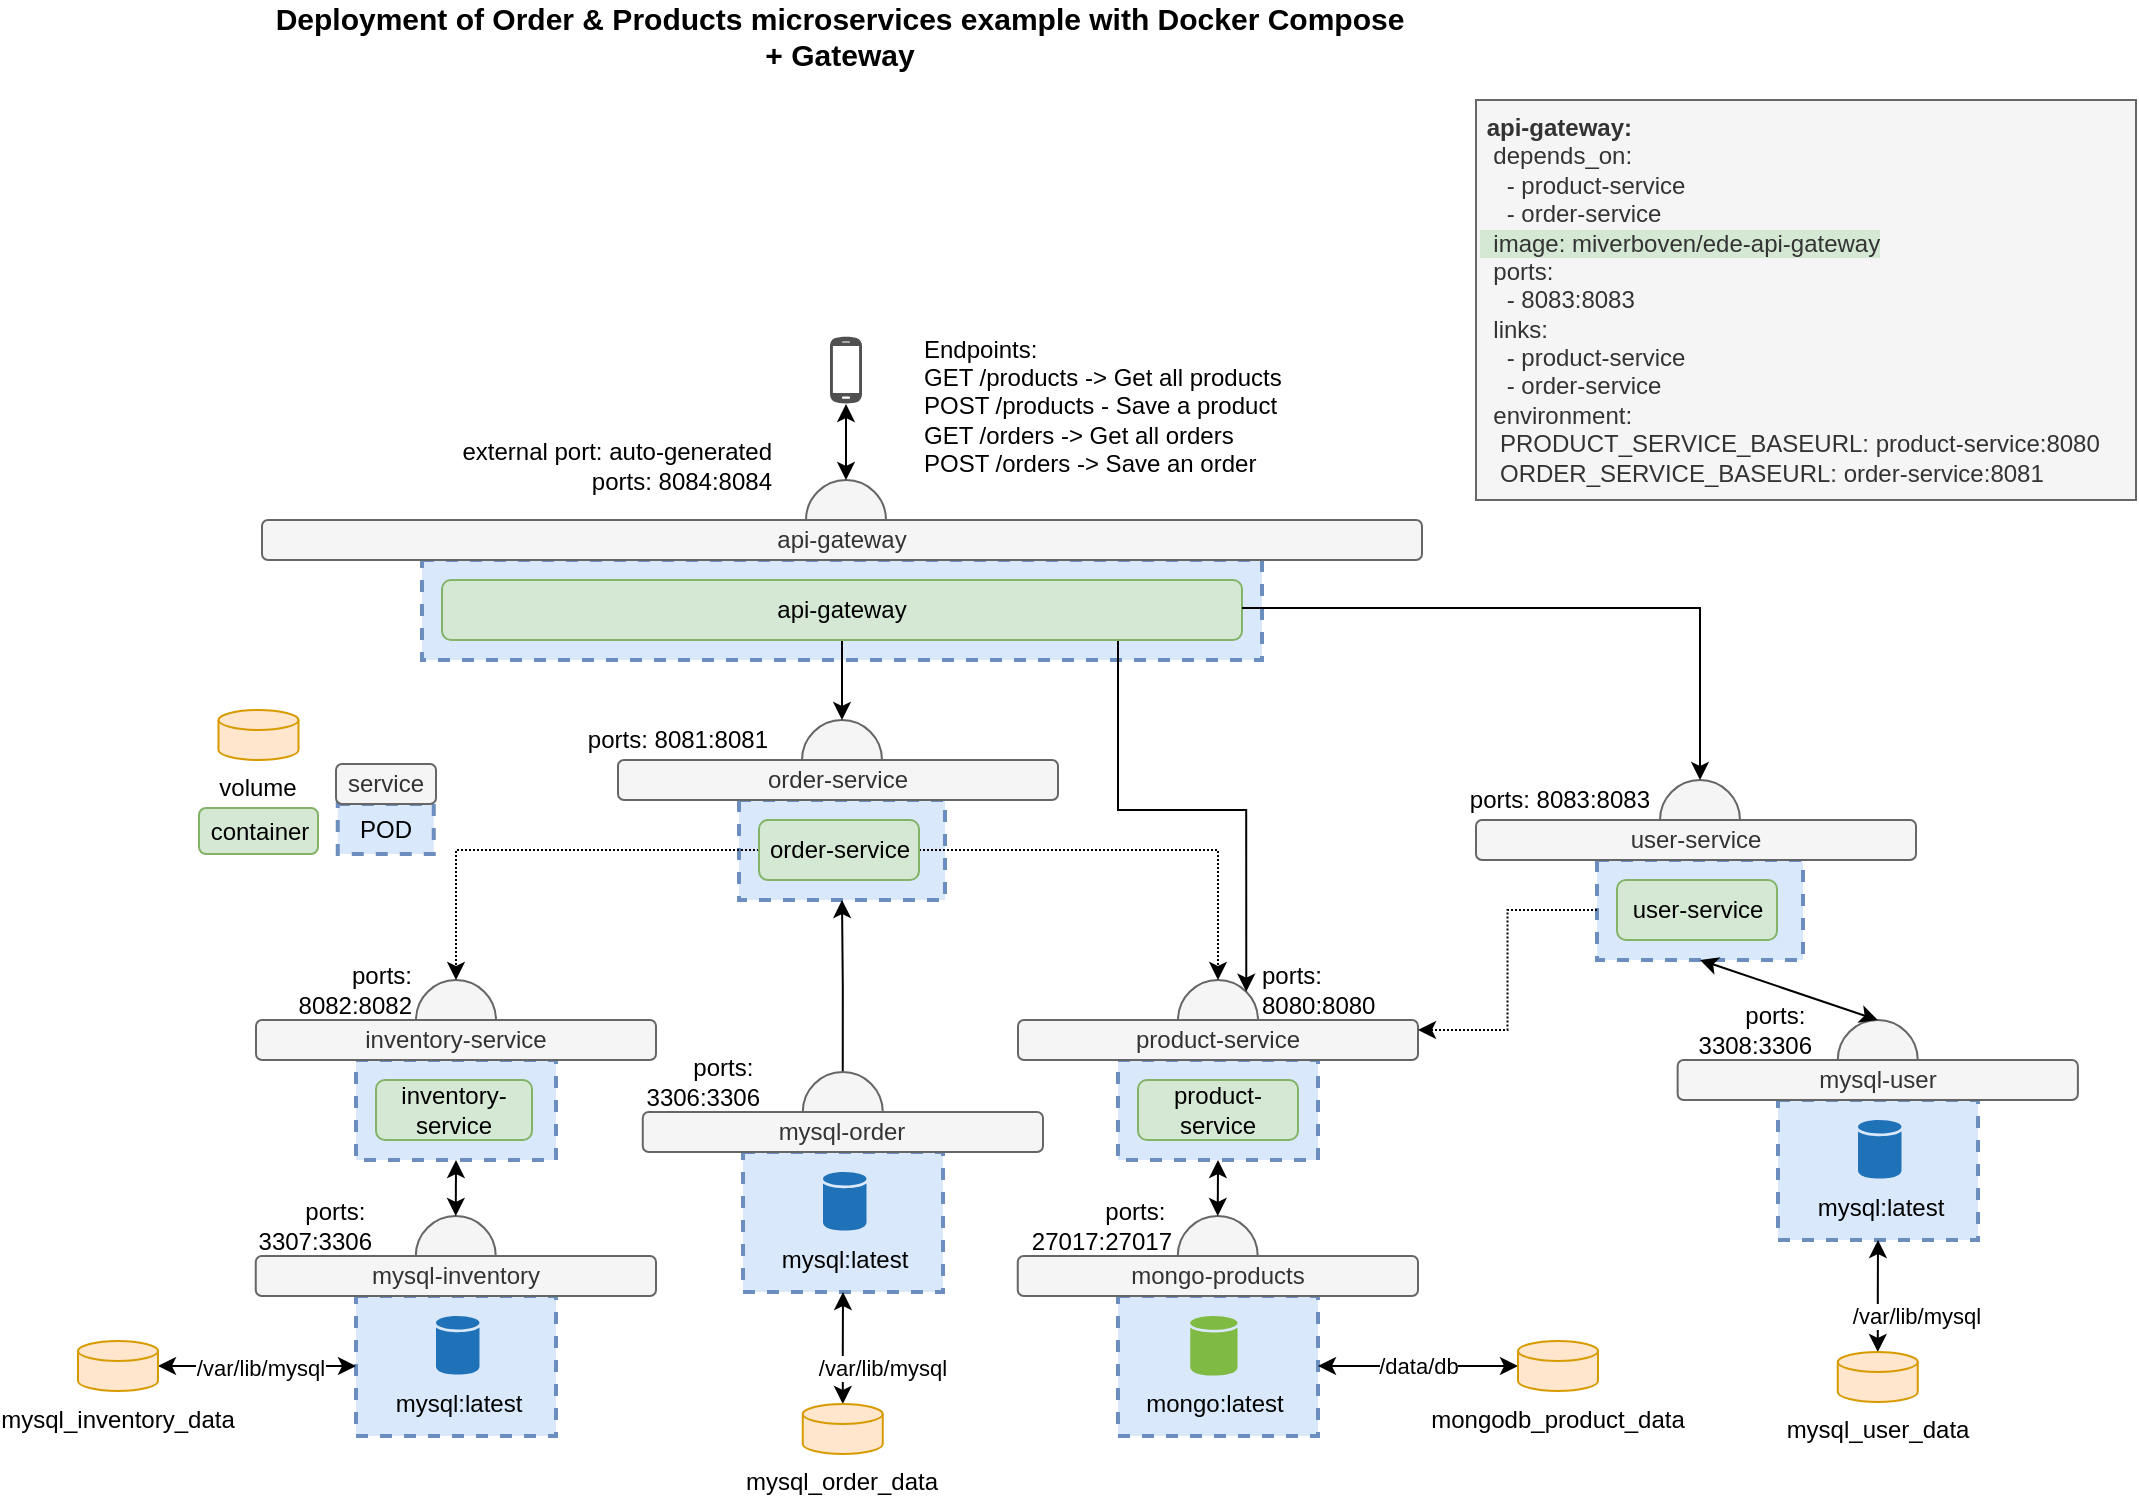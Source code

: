 <mxfile version="24.7.17">
  <diagram name="Pagina-1" id="ktUSksA7A65I0feHBJkn">
    <mxGraphModel dx="1221" dy="652" grid="1" gridSize="10" guides="1" tooltips="1" connect="1" arrows="1" fold="1" page="1" pageScale="1" pageWidth="1169" pageHeight="827" math="0" shadow="0">
      <root>
        <mxCell id="0" />
        <mxCell id="1" parent="0" />
        <mxCell id="1_Ex-PggShJAfTCzqo_c-1" value="" style="ellipse;whiteSpace=wrap;html=1;aspect=fixed;strokeWidth=1;fillColor=#f5f5f5;strokeColor=#666666;fontColor=#333333;" parent="1" vertex="1">
          <mxGeometry x="600" y="522" width="40" height="40" as="geometry" />
        </mxCell>
        <mxCell id="1_Ex-PggShJAfTCzqo_c-2" value="" style="ellipse;whiteSpace=wrap;html=1;aspect=fixed;strokeWidth=1;fillColor=#f5f5f5;strokeColor=#666666;fontColor=#333333;" parent="1" vertex="1">
          <mxGeometry x="219" y="522" width="40" height="40" as="geometry" />
        </mxCell>
        <mxCell id="1_Ex-PggShJAfTCzqo_c-3" value="" style="rounded=0;whiteSpace=wrap;html=1;strokeColor=#6c8ebf;dashed=1;strokeWidth=2;fillColor=#dae8fc;" parent="1" vertex="1">
          <mxGeometry x="380.5" y="432" width="103" height="50" as="geometry" />
        </mxCell>
        <mxCell id="1_Ex-PggShJAfTCzqo_c-4" value="" style="rounded=0;whiteSpace=wrap;html=1;strokeColor=#6c8ebf;dashed=1;strokeWidth=2;fillColor=#dae8fc;" parent="1" vertex="1">
          <mxGeometry x="570" y="562" width="100" height="50" as="geometry" />
        </mxCell>
        <mxCell id="1_Ex-PggShJAfTCzqo_c-5" value="" style="rounded=0;whiteSpace=wrap;html=1;strokeColor=#6c8ebf;dashed=1;strokeWidth=2;fillColor=#dae8fc;" parent="1" vertex="1">
          <mxGeometry x="570" y="680" width="100" height="70" as="geometry" />
        </mxCell>
        <mxCell id="1_Ex-PggShJAfTCzqo_c-6" value="" style="rounded=0;whiteSpace=wrap;html=1;strokeColor=#6c8ebf;dashed=1;strokeWidth=2;fillColor=#dae8fc;" parent="1" vertex="1">
          <mxGeometry x="189" y="680" width="100" height="70" as="geometry" />
        </mxCell>
        <mxCell id="1_Ex-PggShJAfTCzqo_c-7" value="" style="rounded=0;whiteSpace=wrap;html=1;strokeColor=#6c8ebf;dashed=1;fillColor=#dae8fc;strokeWidth=2;" parent="1" vertex="1">
          <mxGeometry x="189" y="562" width="100" height="50" as="geometry" />
        </mxCell>
        <mxCell id="1_Ex-PggShJAfTCzqo_c-8" value="inventory-service" style="rounded=1;whiteSpace=wrap;html=1;fillColor=#d5e8d4;strokeColor=#82b366;" parent="1" vertex="1">
          <mxGeometry x="199" y="572" width="78" height="30" as="geometry" />
        </mxCell>
        <mxCell id="1_Ex-PggShJAfTCzqo_c-9" value="product-service" style="rounded=1;whiteSpace=wrap;html=1;fillColor=#d5e8d4;strokeColor=#82b366;" parent="1" vertex="1">
          <mxGeometry x="580" y="572" width="80" height="30" as="geometry" />
        </mxCell>
        <mxCell id="1_Ex-PggShJAfTCzqo_c-10" value="inventory-service" style="rounded=1;whiteSpace=wrap;html=1;fillColor=#f5f5f5;strokeColor=#666666;fontColor=#333333;" parent="1" vertex="1">
          <mxGeometry x="139" y="542" width="200" height="20" as="geometry" />
        </mxCell>
        <mxCell id="1_Ex-PggShJAfTCzqo_c-11" value="product-service" style="rounded=1;whiteSpace=wrap;html=1;fillColor=#f5f5f5;strokeColor=#666666;fontColor=#333333;" parent="1" vertex="1">
          <mxGeometry x="520" y="542" width="200" height="20" as="geometry" />
        </mxCell>
        <mxCell id="1_Ex-PggShJAfTCzqo_c-12" value="mongo:latest" style="shadow=0;dashed=0;html=1;strokeColor=none;labelPosition=center;verticalLabelPosition=bottom;verticalAlign=top;outlineConnect=0;align=center;shape=mxgraph.office.databases.database;fillColor=#7FBA42;" parent="1" vertex="1">
          <mxGeometry x="606.13" y="690" width="23.63" height="30" as="geometry" />
        </mxCell>
        <mxCell id="1_Ex-PggShJAfTCzqo_c-13" value="mysql:latest" style="shadow=0;dashed=0;html=1;strokeColor=none;labelPosition=center;verticalLabelPosition=bottom;verticalAlign=top;outlineConnect=0;align=center;shape=mxgraph.office.databases.database;fillColor=#2072B8;" parent="1" vertex="1">
          <mxGeometry x="229" y="690" width="21.75" height="29.5" as="geometry" />
        </mxCell>
        <mxCell id="1_Ex-PggShJAfTCzqo_c-14" style="edgeStyle=orthogonalEdgeStyle;rounded=0;orthogonalLoop=1;jettySize=auto;html=1;exitX=1;exitY=0.5;exitDx=0;exitDy=0;entryX=0.5;entryY=0;entryDx=0;entryDy=0;dashed=1;dashPattern=1 1;" parent="1" source="1_Ex-PggShJAfTCzqo_c-16" target="1_Ex-PggShJAfTCzqo_c-1" edge="1">
          <mxGeometry relative="1" as="geometry" />
        </mxCell>
        <mxCell id="1_Ex-PggShJAfTCzqo_c-15" style="edgeStyle=orthogonalEdgeStyle;rounded=0;orthogonalLoop=1;jettySize=auto;html=1;exitX=0;exitY=0.5;exitDx=0;exitDy=0;entryX=0.5;entryY=0;entryDx=0;entryDy=0;dashed=1;dashPattern=1 1;" parent="1" source="1_Ex-PggShJAfTCzqo_c-16" target="1_Ex-PggShJAfTCzqo_c-2" edge="1">
          <mxGeometry relative="1" as="geometry" />
        </mxCell>
        <mxCell id="1_Ex-PggShJAfTCzqo_c-16" value="order-service" style="rounded=1;whiteSpace=wrap;html=1;fillColor=#d5e8d4;strokeColor=#82b366;" parent="1" vertex="1">
          <mxGeometry x="390.5" y="442" width="80" height="30" as="geometry" />
        </mxCell>
        <mxCell id="1_Ex-PggShJAfTCzqo_c-17" value="" style="ellipse;whiteSpace=wrap;html=1;aspect=fixed;strokeWidth=1;fillColor=#f5f5f5;strokeColor=#666666;fontColor=#333333;" parent="1" vertex="1">
          <mxGeometry x="412" y="392" width="40" height="40" as="geometry" />
        </mxCell>
        <mxCell id="1_Ex-PggShJAfTCzqo_c-18" value="order-service" style="rounded=1;whiteSpace=wrap;html=1;fillColor=#f5f5f5;strokeColor=#666666;fontColor=#333333;" parent="1" vertex="1">
          <mxGeometry x="320" y="412" width="220" height="20" as="geometry" />
        </mxCell>
        <mxCell id="1_Ex-PggShJAfTCzqo_c-19" value="" style="pointerEvents=1;shadow=0;dashed=0;html=1;strokeColor=none;fillColor=#505050;labelPosition=center;verticalLabelPosition=bottom;verticalAlign=top;outlineConnect=0;align=center;shape=mxgraph.office.devices.cell_phone_android_standalone;" parent="1" vertex="1">
          <mxGeometry x="426" y="200" width="16" height="34" as="geometry" />
        </mxCell>
        <mxCell id="1_Ex-PggShJAfTCzqo_c-20" value="&lt;div&gt;ports:&lt;/div&gt;&lt;div&gt;8082:&lt;span style=&quot;background-color: initial;&quot;&gt;8082&lt;/span&gt;&lt;/div&gt;" style="text;html=1;strokeColor=none;fillColor=none;align=right;verticalAlign=middle;whiteSpace=wrap;rounded=0;" parent="1" vertex="1">
          <mxGeometry x="110" y="512" width="109" height="30" as="geometry" />
        </mxCell>
        <mxCell id="1_Ex-PggShJAfTCzqo_c-21" value="&lt;div&gt;ports:&lt;/div&gt;&lt;div&gt;8080:&lt;span style=&quot;background-color: initial;&quot;&gt;8080&lt;/span&gt;&lt;/div&gt;" style="text;html=1;strokeColor=none;fillColor=none;align=left;verticalAlign=middle;whiteSpace=wrap;rounded=0;" parent="1" vertex="1">
          <mxGeometry x="640" y="512" width="109" height="30" as="geometry" />
        </mxCell>
        <mxCell id="1_Ex-PggShJAfTCzqo_c-22" value="POD" style="rounded=0;whiteSpace=wrap;html=1;strokeColor=#6c8ebf;dashed=1;fillColor=#dae8fc;strokeWidth=2;" parent="1" vertex="1">
          <mxGeometry x="179.88" y="434" width="48" height="25" as="geometry" />
        </mxCell>
        <mxCell id="1_Ex-PggShJAfTCzqo_c-23" value="service" style="rounded=1;whiteSpace=wrap;html=1;fillColor=#f5f5f5;strokeColor=#666666;fontColor=#333333;" parent="1" vertex="1">
          <mxGeometry x="179" y="414" width="50" height="20" as="geometry" />
        </mxCell>
        <mxCell id="1_Ex-PggShJAfTCzqo_c-24" value="" style="ellipse;whiteSpace=wrap;html=1;aspect=fixed;strokeWidth=1;fillColor=#f5f5f5;strokeColor=#666666;fontColor=#333333;" parent="1" vertex="1">
          <mxGeometry x="218.88" y="640" width="40" height="40" as="geometry" />
        </mxCell>
        <mxCell id="1_Ex-PggShJAfTCzqo_c-25" value="mysql-inventory" style="rounded=1;whiteSpace=wrap;html=1;fillColor=#f5f5f5;strokeColor=#666666;fontColor=#333333;" parent="1" vertex="1">
          <mxGeometry x="138.88" y="660" width="200.12" height="20" as="geometry" />
        </mxCell>
        <mxCell id="1_Ex-PggShJAfTCzqo_c-26" value="&lt;div&gt;&lt;span&gt;ports:&amp;nbsp;&lt;/span&gt;&lt;br&gt;&lt;/div&gt;3307:3306" style="text;html=1;strokeColor=none;fillColor=none;align=right;verticalAlign=middle;whiteSpace=wrap;rounded=0;" parent="1" vertex="1">
          <mxGeometry x="90" y="630" width="109" height="30" as="geometry" />
        </mxCell>
        <mxCell id="1_Ex-PggShJAfTCzqo_c-27" value="" style="endArrow=classic;startArrow=classic;html=1;exitX=0.5;exitY=1;exitDx=0;exitDy=0;entryX=0.5;entryY=0;entryDx=0;entryDy=0;" parent="1" source="1_Ex-PggShJAfTCzqo_c-7" target="1_Ex-PggShJAfTCzqo_c-24" edge="1">
          <mxGeometry width="50" height="50" relative="1" as="geometry">
            <mxPoint x="509" y="612" as="sourcePoint" />
            <mxPoint x="529" y="642" as="targetPoint" />
          </mxGeometry>
        </mxCell>
        <mxCell id="1_Ex-PggShJAfTCzqo_c-28" value="" style="ellipse;whiteSpace=wrap;html=1;aspect=fixed;strokeWidth=1;fillColor=#f5f5f5;strokeColor=#666666;fontColor=#333333;" parent="1" vertex="1">
          <mxGeometry x="599.88" y="640" width="40" height="40" as="geometry" />
        </mxCell>
        <mxCell id="1_Ex-PggShJAfTCzqo_c-29" value="mongo-products" style="rounded=1;whiteSpace=wrap;html=1;fillColor=#f5f5f5;strokeColor=#666666;fontColor=#333333;" parent="1" vertex="1">
          <mxGeometry x="519.88" y="660" width="200.12" height="20" as="geometry" />
        </mxCell>
        <mxCell id="1_Ex-PggShJAfTCzqo_c-30" value="&lt;div&gt;&lt;span&gt;ports:&amp;nbsp;&lt;/span&gt;&lt;br&gt;&lt;/div&gt;27017:27017" style="text;html=1;strokeColor=none;fillColor=none;align=right;verticalAlign=middle;whiteSpace=wrap;rounded=0;" parent="1" vertex="1">
          <mxGeometry x="490" y="630" width="109" height="30" as="geometry" />
        </mxCell>
        <mxCell id="1_Ex-PggShJAfTCzqo_c-31" value="" style="endArrow=classic;startArrow=classic;html=1;exitX=0.5;exitY=1;exitDx=0;exitDy=0;entryX=0.5;entryY=0;entryDx=0;entryDy=0;" parent="1" source="1_Ex-PggShJAfTCzqo_c-4" target="1_Ex-PggShJAfTCzqo_c-28" edge="1">
          <mxGeometry width="50" height="50" relative="1" as="geometry">
            <mxPoint x="340" y="622" as="sourcePoint" />
            <mxPoint x="339.88" y="650" as="targetPoint" />
          </mxGeometry>
        </mxCell>
        <mxCell id="1_Ex-PggShJAfTCzqo_c-32" value="&lt;div&gt;&lt;span style=&quot;background-color: initial;&quot;&gt;ports: 8081:&lt;/span&gt;&lt;span style=&quot;background-color: initial;&quot;&gt;8081&lt;/span&gt;&lt;br&gt;&lt;/div&gt;" style="text;html=1;strokeColor=none;fillColor=none;align=right;verticalAlign=middle;whiteSpace=wrap;rounded=0;" parent="1" vertex="1">
          <mxGeometry x="218.88" y="392" width="178" height="20" as="geometry" />
        </mxCell>
        <mxCell id="1_Ex-PggShJAfTCzqo_c-33" value="&lt;div&gt;&lt;b&gt;&lt;font style=&quot;font-size: 15px&quot;&gt;Deployment of Order &amp;amp; Products microservices example with Docker Compose&lt;br&gt;+ Gateway&lt;/font&gt;&lt;/b&gt;&lt;/div&gt;" style="text;html=1;strokeColor=none;fillColor=none;align=center;verticalAlign=middle;whiteSpace=wrap;rounded=0;" parent="1" vertex="1">
          <mxGeometry x="82" y="40" width="698" height="20" as="geometry" />
        </mxCell>
        <mxCell id="1_Ex-PggShJAfTCzqo_c-34" style="edgeStyle=orthogonalEdgeStyle;rounded=0;orthogonalLoop=1;jettySize=auto;html=1;entryX=0;entryY=0.5;entryDx=0;entryDy=0;startArrow=classic;startFill=1;" parent="1" source="1_Ex-PggShJAfTCzqo_c-36" target="1_Ex-PggShJAfTCzqo_c-6" edge="1">
          <mxGeometry relative="1" as="geometry" />
        </mxCell>
        <mxCell id="1_Ex-PggShJAfTCzqo_c-35" value="/var/lib/mysql" style="edgeLabel;html=1;align=center;verticalAlign=middle;resizable=0;points=[];" parent="1_Ex-PggShJAfTCzqo_c-34" vertex="1" connectable="0">
          <mxGeometry x="-0.34" y="-1" relative="1" as="geometry">
            <mxPoint x="18" as="offset" />
          </mxGeometry>
        </mxCell>
        <mxCell id="1_Ex-PggShJAfTCzqo_c-36" value="mysql_inventory_data" style="shape=cylinder3;whiteSpace=wrap;html=1;boundedLbl=1;backgroundOutline=1;size=5;verticalAlign=top;labelPosition=center;verticalLabelPosition=bottom;align=center;fillColor=#ffe6cc;strokeColor=#d79b00;" parent="1" vertex="1">
          <mxGeometry x="50" y="702.5" width="40" height="25" as="geometry" />
        </mxCell>
        <mxCell id="1_Ex-PggShJAfTCzqo_c-37" value="/data/db" style="edgeStyle=orthogonalEdgeStyle;rounded=0;orthogonalLoop=1;jettySize=auto;html=1;entryX=1;entryY=0.5;entryDx=0;entryDy=0;startArrow=classic;startFill=1;" parent="1" source="1_Ex-PggShJAfTCzqo_c-38" target="1_Ex-PggShJAfTCzqo_c-5" edge="1">
          <mxGeometry relative="1" as="geometry" />
        </mxCell>
        <mxCell id="1_Ex-PggShJAfTCzqo_c-38" value="mongodb_product_data" style="shape=cylinder3;whiteSpace=wrap;html=1;boundedLbl=1;backgroundOutline=1;size=5;verticalAlign=top;labelPosition=center;verticalLabelPosition=bottom;align=center;fillColor=#ffe6cc;strokeColor=#d79b00;" parent="1" vertex="1">
          <mxGeometry x="770" y="702.5" width="40" height="25" as="geometry" />
        </mxCell>
        <mxCell id="1_Ex-PggShJAfTCzqo_c-39" value="container" style="rounded=1;whiteSpace=wrap;html=1;fillColor=#d5e8d4;strokeColor=#82b366;" parent="1" vertex="1">
          <mxGeometry x="110.5" y="436" width="59.5" height="23" as="geometry" />
        </mxCell>
        <mxCell id="1_Ex-PggShJAfTCzqo_c-40" value="volume" style="shape=cylinder3;whiteSpace=wrap;html=1;boundedLbl=1;backgroundOutline=1;size=5;verticalAlign=top;labelPosition=center;verticalLabelPosition=bottom;align=center;fillColor=#ffe6cc;strokeColor=#d79b00;" parent="1" vertex="1">
          <mxGeometry x="120.25" y="387" width="40" height="25" as="geometry" />
        </mxCell>
        <mxCell id="1_Ex-PggShJAfTCzqo_c-41" value="&lt;div&gt;&lt;b&gt;&amp;nbsp;api-gateway:&lt;/b&gt;&lt;/div&gt;&lt;div&gt;&amp;nbsp; depends_on:&lt;/div&gt;&lt;div&gt;&amp;nbsp; &amp;nbsp; - product-service&lt;/div&gt;&lt;div&gt;&amp;nbsp; &amp;nbsp; - order-service&lt;/div&gt;&lt;div&gt;&lt;span style=&quot;background-color: rgb(213, 232, 212);&quot;&gt;&amp;nbsp; image: miverboven/ede-api-gateway&lt;/span&gt;&lt;/div&gt;&lt;div&gt;&amp;nbsp; ports:&lt;/div&gt;&lt;div&gt;&amp;nbsp; &amp;nbsp; - 8083:8083&lt;/div&gt;&lt;div&gt;&amp;nbsp; links:&lt;/div&gt;&lt;div&gt;&amp;nbsp; &amp;nbsp; - product-service&lt;/div&gt;&lt;div&gt;&amp;nbsp; &amp;nbsp; - order-service&lt;/div&gt;&lt;div&gt;&amp;nbsp;&amp;nbsp;environment:&lt;br&gt;&lt;/div&gt;&lt;div&gt;&amp;nbsp; &amp;nbsp;PRODUCT_SERVICE_BASEURL: product-service:8080&lt;/div&gt;&lt;div&gt;&amp;nbsp; &amp;nbsp;ORDER_SERVICE_BASEURL: order-service:8081&lt;/div&gt;" style="text;html=1;align=left;verticalAlign=middle;resizable=0;points=[];autosize=1;strokeColor=#666666;fillColor=#f5f5f5;fontColor=#333333;" parent="1" vertex="1">
          <mxGeometry x="749" y="82" width="330" height="200" as="geometry" />
        </mxCell>
        <mxCell id="1_Ex-PggShJAfTCzqo_c-42" value="" style="rounded=0;whiteSpace=wrap;html=1;strokeColor=#6c8ebf;dashed=1;strokeWidth=2;fillColor=#dae8fc;" parent="1" vertex="1">
          <mxGeometry x="382.5" y="608" width="100" height="70" as="geometry" />
        </mxCell>
        <mxCell id="1_Ex-PggShJAfTCzqo_c-43" value="mysql:latest" style="shadow=0;dashed=0;html=1;strokeColor=none;labelPosition=center;verticalLabelPosition=bottom;verticalAlign=top;outlineConnect=0;align=center;shape=mxgraph.office.databases.database;fillColor=#2072B8;" parent="1" vertex="1">
          <mxGeometry x="422.5" y="618" width="21.75" height="29.5" as="geometry" />
        </mxCell>
        <mxCell id="1_Ex-PggShJAfTCzqo_c-44" style="edgeStyle=orthogonalEdgeStyle;rounded=0;orthogonalLoop=1;jettySize=auto;html=1;exitX=0.5;exitY=0;exitDx=0;exitDy=0;entryX=0.5;entryY=1;entryDx=0;entryDy=0;" parent="1" source="1_Ex-PggShJAfTCzqo_c-45" target="1_Ex-PggShJAfTCzqo_c-3" edge="1">
          <mxGeometry relative="1" as="geometry" />
        </mxCell>
        <mxCell id="1_Ex-PggShJAfTCzqo_c-45" value="" style="ellipse;whiteSpace=wrap;html=1;aspect=fixed;strokeWidth=1;fillColor=#f5f5f5;strokeColor=#666666;fontColor=#333333;" parent="1" vertex="1">
          <mxGeometry x="412.38" y="568" width="40" height="40" as="geometry" />
        </mxCell>
        <mxCell id="1_Ex-PggShJAfTCzqo_c-46" value="mysql-order" style="rounded=1;whiteSpace=wrap;html=1;fillColor=#f5f5f5;strokeColor=#666666;fontColor=#333333;" parent="1" vertex="1">
          <mxGeometry x="332.38" y="588" width="200.12" height="20" as="geometry" />
        </mxCell>
        <mxCell id="1_Ex-PggShJAfTCzqo_c-47" value="&lt;div&gt;&lt;span&gt;ports:&amp;nbsp;&lt;/span&gt;&lt;br&gt;&lt;/div&gt;3306:3306" style="text;html=1;strokeColor=none;fillColor=none;align=right;verticalAlign=middle;whiteSpace=wrap;rounded=0;" parent="1" vertex="1">
          <mxGeometry x="283.5" y="558" width="109" height="30" as="geometry" />
        </mxCell>
        <mxCell id="1_Ex-PggShJAfTCzqo_c-48" style="edgeStyle=orthogonalEdgeStyle;rounded=0;orthogonalLoop=1;jettySize=auto;html=1;entryX=0.5;entryY=1;entryDx=0;entryDy=0;startArrow=classic;startFill=1;" parent="1" source="1_Ex-PggShJAfTCzqo_c-50" target="1_Ex-PggShJAfTCzqo_c-42" edge="1">
          <mxGeometry relative="1" as="geometry" />
        </mxCell>
        <mxCell id="1_Ex-PggShJAfTCzqo_c-49" value="/var/lib/mysql" style="edgeLabel;html=1;align=center;verticalAlign=middle;resizable=0;points=[];" parent="1_Ex-PggShJAfTCzqo_c-48" vertex="1" connectable="0">
          <mxGeometry x="-0.34" y="-1" relative="1" as="geometry">
            <mxPoint x="18" as="offset" />
          </mxGeometry>
        </mxCell>
        <mxCell id="1_Ex-PggShJAfTCzqo_c-50" value="mysql_order_data" style="shape=cylinder3;whiteSpace=wrap;html=1;boundedLbl=1;backgroundOutline=1;size=5;verticalAlign=top;labelPosition=center;verticalLabelPosition=bottom;align=center;fillColor=#ffe6cc;strokeColor=#d79b00;" parent="1" vertex="1">
          <mxGeometry x="412.38" y="734" width="40" height="25" as="geometry" />
        </mxCell>
        <mxCell id="1_Ex-PggShJAfTCzqo_c-51" value="" style="rounded=0;whiteSpace=wrap;html=1;strokeColor=#6c8ebf;dashed=1;strokeWidth=2;fillColor=#dae8fc;" parent="1" vertex="1">
          <mxGeometry x="222" y="312" width="420" height="50" as="geometry" />
        </mxCell>
        <mxCell id="1_Ex-PggShJAfTCzqo_c-52" style="edgeStyle=orthogonalEdgeStyle;rounded=0;orthogonalLoop=1;jettySize=auto;html=1;exitX=0.5;exitY=1;exitDx=0;exitDy=0;entryX=0.5;entryY=0;entryDx=0;entryDy=0;" parent="1" source="1_Ex-PggShJAfTCzqo_c-54" target="1_Ex-PggShJAfTCzqo_c-17" edge="1">
          <mxGeometry relative="1" as="geometry" />
        </mxCell>
        <mxCell id="1_Ex-PggShJAfTCzqo_c-53" style="edgeStyle=orthogonalEdgeStyle;rounded=0;orthogonalLoop=1;jettySize=auto;html=1;exitX=0.75;exitY=1;exitDx=0;exitDy=0;entryX=1;entryY=0;entryDx=0;entryDy=0;" parent="1" source="1_Ex-PggShJAfTCzqo_c-54" target="1_Ex-PggShJAfTCzqo_c-1" edge="1">
          <mxGeometry relative="1" as="geometry">
            <Array as="points">
              <mxPoint x="570" y="352" />
              <mxPoint x="570" y="437" />
              <mxPoint x="634" y="437" />
            </Array>
          </mxGeometry>
        </mxCell>
        <mxCell id="1_Ex-PggShJAfTCzqo_c-54" value="api-gateway" style="rounded=1;whiteSpace=wrap;html=1;fillColor=#d5e8d4;strokeColor=#82b366;" parent="1" vertex="1">
          <mxGeometry x="232" y="322" width="400" height="30" as="geometry" />
        </mxCell>
        <mxCell id="1_Ex-PggShJAfTCzqo_c-55" value="" style="ellipse;whiteSpace=wrap;html=1;aspect=fixed;strokeWidth=1;fillColor=#f5f5f5;strokeColor=#666666;fontColor=#333333;" parent="1" vertex="1">
          <mxGeometry x="414" y="272" width="40" height="40" as="geometry" />
        </mxCell>
        <mxCell id="1_Ex-PggShJAfTCzqo_c-56" value="api-gateway" style="rounded=1;whiteSpace=wrap;html=1;fillColor=#f5f5f5;strokeColor=#666666;fontColor=#333333;" parent="1" vertex="1">
          <mxGeometry x="142" y="292" width="580" height="20" as="geometry" />
        </mxCell>
        <mxCell id="1_Ex-PggShJAfTCzqo_c-57" value="&lt;div&gt;external port: auto-generated&lt;/div&gt;&lt;div&gt;ports: 8084:&lt;span style=&quot;background-color: initial;&quot;&gt;8084&lt;/span&gt;&lt;/div&gt;" style="text;html=1;strokeColor=none;fillColor=none;align=right;verticalAlign=middle;whiteSpace=wrap;rounded=0;" parent="1" vertex="1">
          <mxGeometry x="220.88" y="250" width="178" height="30" as="geometry" />
        </mxCell>
        <mxCell id="1_Ex-PggShJAfTCzqo_c-58" value="" style="endArrow=classic;startArrow=classic;html=1;rounded=0;exitX=0.5;exitY=0;exitDx=0;exitDy=0;" parent="1" source="1_Ex-PggShJAfTCzqo_c-55" target="1_Ex-PggShJAfTCzqo_c-19" edge="1">
          <mxGeometry width="50" height="50" relative="1" as="geometry">
            <mxPoint x="490" y="260" as="sourcePoint" />
            <mxPoint x="540" y="210" as="targetPoint" />
          </mxGeometry>
        </mxCell>
        <mxCell id="1_Ex-PggShJAfTCzqo_c-59" value="Endpoints:&lt;br&gt;GET /products -&amp;gt; Get all products&lt;br&gt;POST /products - Save a product&lt;br&gt;GET /orders -&amp;gt; Get all orders&lt;br&gt;POST /orders -&amp;gt; Save an order" style="text;html=1;strokeColor=none;fillColor=none;align=left;verticalAlign=middle;whiteSpace=wrap;rounded=0;" parent="1" vertex="1">
          <mxGeometry x="470.5" y="190" width="240" height="90" as="geometry" />
        </mxCell>
        <mxCell id="diwzLem1Cwxb04q3szQQ-1" value="" style="rounded=0;whiteSpace=wrap;html=1;strokeColor=#6c8ebf;dashed=1;strokeWidth=2;fillColor=#dae8fc;" vertex="1" parent="1">
          <mxGeometry x="809.5" y="462" width="103" height="50" as="geometry" />
        </mxCell>
        <mxCell id="diwzLem1Cwxb04q3szQQ-2" value="user-service" style="rounded=1;whiteSpace=wrap;html=1;fillColor=#d5e8d4;strokeColor=#82b366;" vertex="1" parent="1">
          <mxGeometry x="819.5" y="472" width="80" height="30" as="geometry" />
        </mxCell>
        <mxCell id="diwzLem1Cwxb04q3szQQ-3" value="" style="ellipse;whiteSpace=wrap;html=1;aspect=fixed;strokeWidth=1;fillColor=#f5f5f5;strokeColor=#666666;fontColor=#333333;" vertex="1" parent="1">
          <mxGeometry x="841" y="422" width="40" height="40" as="geometry" />
        </mxCell>
        <mxCell id="diwzLem1Cwxb04q3szQQ-4" value="user-service" style="rounded=1;whiteSpace=wrap;html=1;fillColor=#f5f5f5;strokeColor=#666666;fontColor=#333333;" vertex="1" parent="1">
          <mxGeometry x="749" y="442" width="220" height="20" as="geometry" />
        </mxCell>
        <mxCell id="diwzLem1Cwxb04q3szQQ-5" value="&lt;div&gt;&lt;span style=&quot;background-color: initial;&quot;&gt;ports: 8083:&lt;/span&gt;&lt;span style=&quot;background-color: initial;&quot;&gt;8083&lt;/span&gt;&lt;br&gt;&lt;/div&gt;" style="text;html=1;strokeColor=none;fillColor=none;align=right;verticalAlign=middle;whiteSpace=wrap;rounded=0;" vertex="1" parent="1">
          <mxGeometry x="660" y="422" width="178" height="20" as="geometry" />
        </mxCell>
        <mxCell id="diwzLem1Cwxb04q3szQQ-7" style="edgeStyle=orthogonalEdgeStyle;rounded=0;orthogonalLoop=1;jettySize=auto;html=1;exitX=0.75;exitY=1;exitDx=0;exitDy=0;entryX=0.5;entryY=0;entryDx=0;entryDy=0;" edge="1" parent="1" target="diwzLem1Cwxb04q3szQQ-3">
          <mxGeometry relative="1" as="geometry">
            <Array as="points">
              <mxPoint x="861" y="336" />
            </Array>
            <mxPoint x="632" y="336" as="sourcePoint" />
            <mxPoint x="770" y="380" as="targetPoint" />
          </mxGeometry>
        </mxCell>
        <mxCell id="diwzLem1Cwxb04q3szQQ-9" style="edgeStyle=orthogonalEdgeStyle;rounded=0;orthogonalLoop=1;jettySize=auto;html=1;exitX=0;exitY=0.5;exitDx=0;exitDy=0;dashed=1;dashPattern=1 1;entryX=1;entryY=0.25;entryDx=0;entryDy=0;" edge="1" parent="1" source="diwzLem1Cwxb04q3szQQ-1" target="1_Ex-PggShJAfTCzqo_c-11">
          <mxGeometry relative="1" as="geometry">
            <mxPoint x="481" y="467" as="sourcePoint" />
            <mxPoint x="760" y="550" as="targetPoint" />
          </mxGeometry>
        </mxCell>
        <mxCell id="diwzLem1Cwxb04q3szQQ-10" value="" style="rounded=0;whiteSpace=wrap;html=1;strokeColor=#6c8ebf;dashed=1;strokeWidth=2;fillColor=#dae8fc;" vertex="1" parent="1">
          <mxGeometry x="900" y="582" width="100" height="70" as="geometry" />
        </mxCell>
        <mxCell id="diwzLem1Cwxb04q3szQQ-11" value="mysql:latest" style="shadow=0;dashed=0;html=1;strokeColor=none;labelPosition=center;verticalLabelPosition=bottom;verticalAlign=top;outlineConnect=0;align=center;shape=mxgraph.office.databases.database;fillColor=#2072B8;" vertex="1" parent="1">
          <mxGeometry x="940" y="592" width="21.75" height="29.5" as="geometry" />
        </mxCell>
        <mxCell id="diwzLem1Cwxb04q3szQQ-12" value="" style="ellipse;whiteSpace=wrap;html=1;aspect=fixed;strokeWidth=1;fillColor=#f5f5f5;strokeColor=#666666;fontColor=#333333;" vertex="1" parent="1">
          <mxGeometry x="929.88" y="542" width="40" height="40" as="geometry" />
        </mxCell>
        <mxCell id="diwzLem1Cwxb04q3szQQ-13" style="edgeStyle=orthogonalEdgeStyle;rounded=0;orthogonalLoop=1;jettySize=auto;html=1;entryX=0.5;entryY=1;entryDx=0;entryDy=0;startArrow=classic;startFill=1;" edge="1" parent="1" source="diwzLem1Cwxb04q3szQQ-15" target="diwzLem1Cwxb04q3szQQ-10">
          <mxGeometry relative="1" as="geometry" />
        </mxCell>
        <mxCell id="diwzLem1Cwxb04q3szQQ-14" value="/var/lib/mysql" style="edgeLabel;html=1;align=center;verticalAlign=middle;resizable=0;points=[];" vertex="1" connectable="0" parent="diwzLem1Cwxb04q3szQQ-13">
          <mxGeometry x="-0.34" y="-1" relative="1" as="geometry">
            <mxPoint x="18" as="offset" />
          </mxGeometry>
        </mxCell>
        <mxCell id="diwzLem1Cwxb04q3szQQ-15" value="mysql_us&lt;span style=&quot;background-color: initial;&quot;&gt;er_data&lt;/span&gt;" style="shape=cylinder3;whiteSpace=wrap;html=1;boundedLbl=1;backgroundOutline=1;size=5;verticalAlign=top;labelPosition=center;verticalLabelPosition=bottom;align=center;fillColor=#ffe6cc;strokeColor=#d79b00;" vertex="1" parent="1">
          <mxGeometry x="929.88" y="708" width="40" height="25" as="geometry" />
        </mxCell>
        <mxCell id="diwzLem1Cwxb04q3szQQ-16" value="mysql-user" style="rounded=1;whiteSpace=wrap;html=1;fillColor=#f5f5f5;strokeColor=#666666;fontColor=#333333;" vertex="1" parent="1">
          <mxGeometry x="849.82" y="562" width="200.12" height="20" as="geometry" />
        </mxCell>
        <mxCell id="diwzLem1Cwxb04q3szQQ-19" value="" style="endArrow=classic;startArrow=classic;html=1;rounded=0;entryX=0.5;entryY=1;entryDx=0;entryDy=0;exitX=0.5;exitY=0;exitDx=0;exitDy=0;" edge="1" parent="1" source="diwzLem1Cwxb04q3szQQ-12" target="diwzLem1Cwxb04q3szQQ-1">
          <mxGeometry width="50" height="50" relative="1" as="geometry">
            <mxPoint x="990" y="532" as="sourcePoint" />
            <mxPoint x="1040" y="482" as="targetPoint" />
          </mxGeometry>
        </mxCell>
        <mxCell id="diwzLem1Cwxb04q3szQQ-20" value="&lt;div&gt;&lt;span&gt;ports:&amp;nbsp;&lt;/span&gt;&lt;br&gt;&lt;/div&gt;3308:3306" style="text;html=1;strokeColor=none;fillColor=none;align=right;verticalAlign=middle;whiteSpace=wrap;rounded=0;" vertex="1" parent="1">
          <mxGeometry x="809.5" y="532" width="109" height="30" as="geometry" />
        </mxCell>
      </root>
    </mxGraphModel>
  </diagram>
</mxfile>
